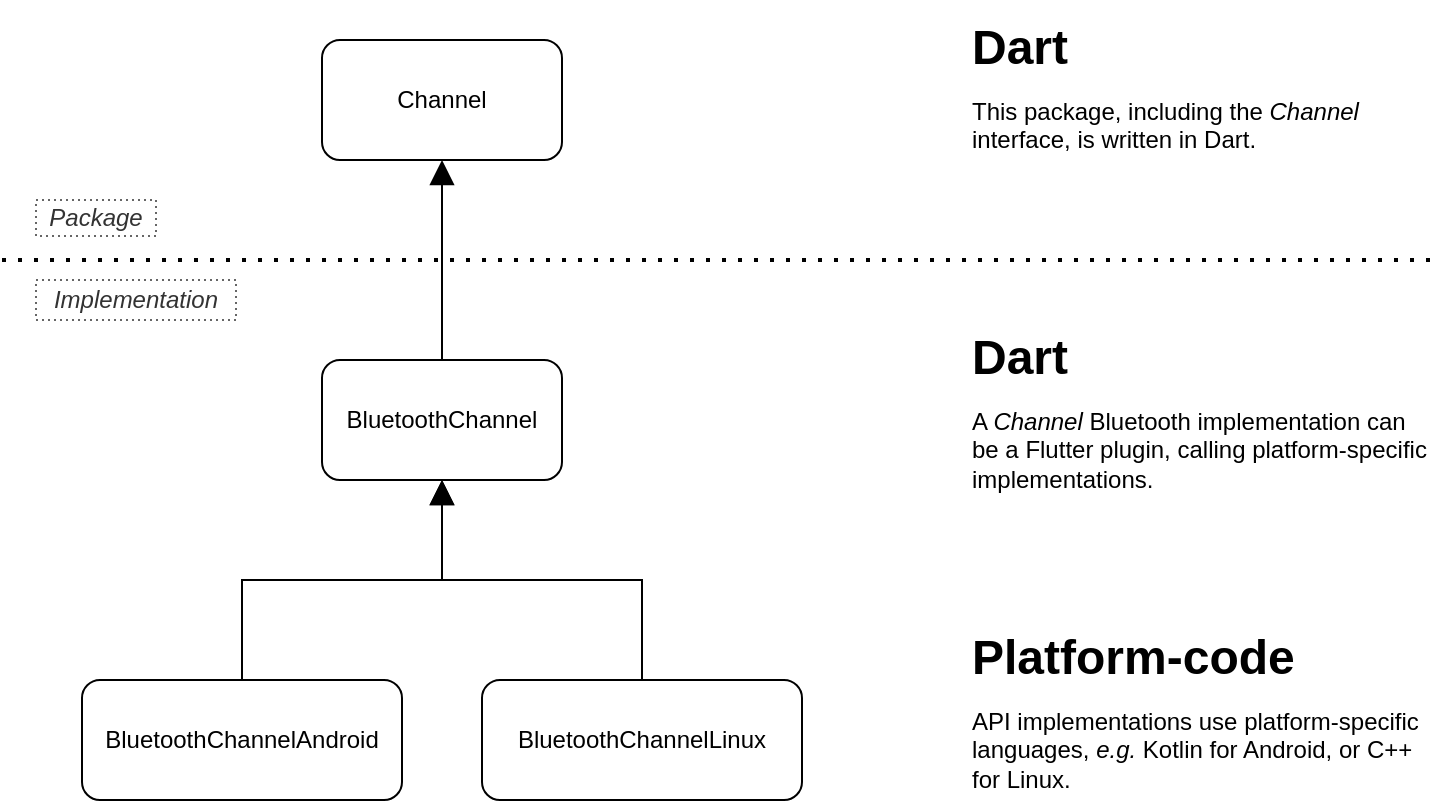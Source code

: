 <mxfile version="20.2.7" type="device"><diagram id="W_MZSfsGpbKtFV4yEaOX" name="Page-1"><mxGraphModel dx="1473" dy="736" grid="1" gridSize="10" guides="1" tooltips="1" connect="1" arrows="1" fold="1" page="1" pageScale="1" pageWidth="827" pageHeight="1169" math="0" shadow="0"><root><mxCell id="0"/><mxCell id="1" parent="0"/><mxCell id="5pGpoOfCzOlrJxxl8pXW-2" value="Channel" style="rounded=1;whiteSpace=wrap;html=1;" parent="1" vertex="1"><mxGeometry x="213" y="200" width="120" height="60" as="geometry"/></mxCell><mxCell id="5pGpoOfCzOlrJxxl8pXW-4" style="edgeStyle=orthogonalEdgeStyle;rounded=0;orthogonalLoop=1;jettySize=auto;html=1;entryX=0.5;entryY=1;entryDx=0;entryDy=0;endArrow=block;endFill=1;endSize=10;" parent="1" source="5pGpoOfCzOlrJxxl8pXW-3" target="5pGpoOfCzOlrJxxl8pXW-2" edge="1"><mxGeometry relative="1" as="geometry"/></mxCell><mxCell id="5pGpoOfCzOlrJxxl8pXW-3" value="BluetoothChannel" style="rounded=1;whiteSpace=wrap;html=1;" parent="1" vertex="1"><mxGeometry x="213" y="360" width="120" height="60" as="geometry"/></mxCell><mxCell id="5pGpoOfCzOlrJxxl8pXW-6" value="" style="endArrow=none;dashed=1;html=1;dashPattern=1 3;strokeWidth=2;rounded=0;endSize=10;" parent="1" edge="1"><mxGeometry width="50" height="50" relative="1" as="geometry"><mxPoint x="53" y="310" as="sourcePoint"/><mxPoint x="773" y="310" as="targetPoint"/></mxGeometry></mxCell><mxCell id="5pGpoOfCzOlrJxxl8pXW-7" value="&lt;p style=&quot;line-height: 0;&quot;&gt;&lt;/p&gt;&lt;h1 style=&quot;line-height: 0.7;&quot;&gt;Dart&lt;/h1&gt;&lt;p style=&quot;line-height: 1.2;&quot;&gt;This package, including the &lt;i&gt;Channel&lt;/i&gt; interface, is written in Dart.&lt;/p&gt;&lt;p&gt;&lt;/p&gt;" style="text;html=1;strokeColor=none;fillColor=none;spacing=5;spacingTop=-20;whiteSpace=wrap;overflow=hidden;rounded=0;" parent="1" vertex="1"><mxGeometry x="533" y="190" width="240" height="80" as="geometry"/></mxCell><mxCell id="5pGpoOfCzOlrJxxl8pXW-8" value="&lt;p style=&quot;line-height: 0.8;&quot;&gt;&lt;/p&gt;&lt;h1 style=&quot;line-height: 0.7;&quot;&gt;Dart&lt;/h1&gt;&lt;p&gt;A &lt;i&gt;Channel&lt;/i&gt; Bluetooth implementation can be a Flutter plugin, calling platform-specific implementations.&lt;/p&gt;&lt;p&gt;&lt;/p&gt;" style="text;html=1;strokeColor=none;fillColor=none;spacing=5;spacingTop=-20;whiteSpace=wrap;overflow=hidden;rounded=0;" parent="1" vertex="1"><mxGeometry x="533" y="345" width="240" height="90" as="geometry"/></mxCell><mxCell id="cbj_nWqLMrX2QMhtvXjY-3" style="edgeStyle=orthogonalEdgeStyle;rounded=0;orthogonalLoop=1;jettySize=auto;html=1;endArrow=block;endFill=1;endSize=10;" edge="1" parent="1" source="cbj_nWqLMrX2QMhtvXjY-1" target="5pGpoOfCzOlrJxxl8pXW-3"><mxGeometry relative="1" as="geometry"/></mxCell><mxCell id="cbj_nWqLMrX2QMhtvXjY-1" value="BluetoothChannelAndroid" style="rounded=1;whiteSpace=wrap;html=1;" vertex="1" parent="1"><mxGeometry x="93" y="520" width="160" height="60" as="geometry"/></mxCell><mxCell id="cbj_nWqLMrX2QMhtvXjY-4" style="edgeStyle=orthogonalEdgeStyle;rounded=0;orthogonalLoop=1;jettySize=auto;html=1;entryX=0.5;entryY=1;entryDx=0;entryDy=0;endArrow=block;endFill=1;endSize=10;" edge="1" parent="1" source="cbj_nWqLMrX2QMhtvXjY-2" target="5pGpoOfCzOlrJxxl8pXW-3"><mxGeometry relative="1" as="geometry"/></mxCell><mxCell id="cbj_nWqLMrX2QMhtvXjY-2" value="BluetoothChannelLinux" style="rounded=1;whiteSpace=wrap;html=1;" vertex="1" parent="1"><mxGeometry x="293" y="520" width="160" height="60" as="geometry"/></mxCell><mxCell id="cbj_nWqLMrX2QMhtvXjY-5" value="&lt;p style=&quot;line-height: 0.8;&quot;&gt;&lt;/p&gt;&lt;h1 style=&quot;line-height: 0.7;&quot;&gt;Platform-code&lt;/h1&gt;&lt;p&gt;API implementations use platform-specific languages, &lt;i&gt;e.g.&lt;/i&gt; Kotlin for Android, or C++ for Linux.&lt;/p&gt;&lt;p&gt;&lt;/p&gt;" style="text;html=1;strokeColor=none;fillColor=none;spacing=5;spacingTop=-20;whiteSpace=wrap;overflow=hidden;rounded=0;" vertex="1" parent="1"><mxGeometry x="533" y="495" width="240" height="90" as="geometry"/></mxCell><mxCell id="cbj_nWqLMrX2QMhtvXjY-6" value="&lt;i&gt;Package&lt;/i&gt;" style="text;html=1;align=center;verticalAlign=middle;whiteSpace=wrap;rounded=0;fillColor=#FFFFFF;fontColor=#333333;strokeColor=#666666;dashed=1;dashPattern=1 2;" vertex="1" parent="1"><mxGeometry x="70" y="280" width="60" height="18" as="geometry"/></mxCell><mxCell id="cbj_nWqLMrX2QMhtvXjY-7" value="&lt;i&gt;Implementation&lt;/i&gt;" style="text;html=1;strokeColor=#666666;fillColor=#FFFFFF;align=center;verticalAlign=middle;whiteSpace=wrap;rounded=0;fontColor=#333333;dashed=1;dashPattern=1 2;" vertex="1" parent="1"><mxGeometry x="70" y="320" width="100" height="20" as="geometry"/></mxCell></root></mxGraphModel></diagram></mxfile>